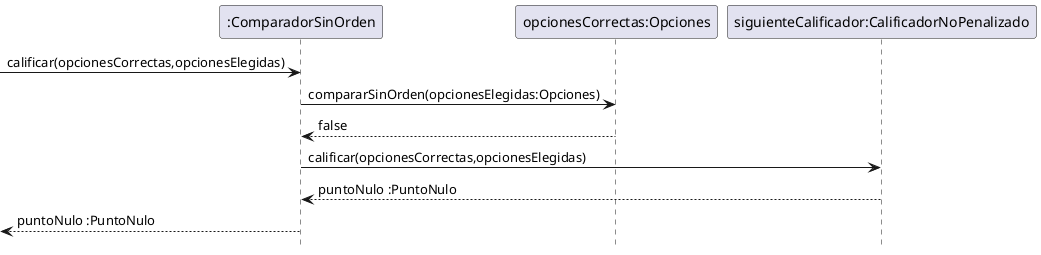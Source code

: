 @startuml
hide footbox
[->":ComparadorSinOrden":calificar(opcionesCorrectas,opcionesElegidas)
":ComparadorSinOrden"->"opcionesCorrectas:Opciones":compararSinOrden(opcionesElegidas:Opciones)
"opcionesCorrectas:Opciones"-->":ComparadorSinOrden": false
":ComparadorSinOrden"->"siguienteCalificador:CalificadorNoPenalizado":calificar(opcionesCorrectas,opcionesElegidas)

"siguienteCalificador:CalificadorNoPenalizado" --> ":ComparadorSinOrden": puntoNulo :PuntoNulo
[<--":ComparadorSinOrden": puntoNulo :PuntoNulo
@enduml